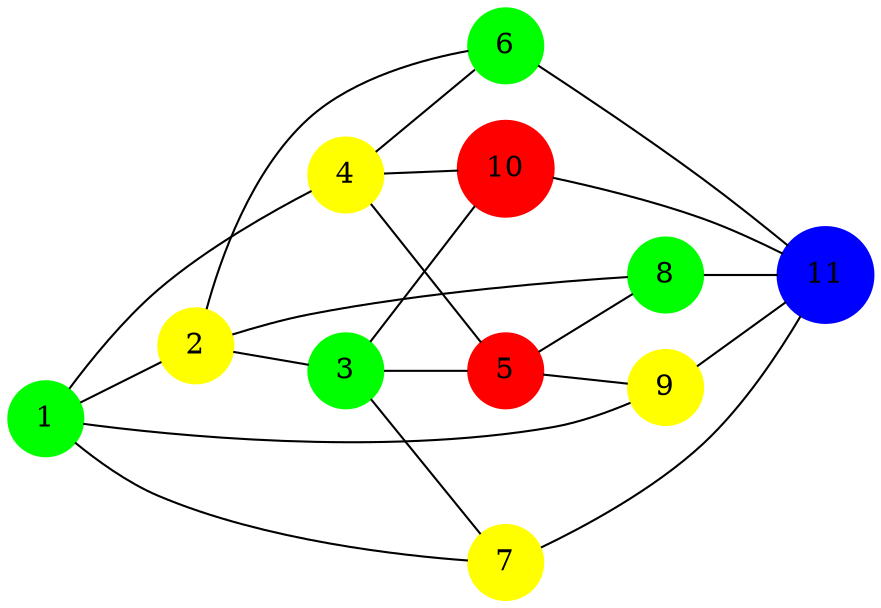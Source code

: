 digraph D {
	rankdir=LR;

	1 [shape=circle, style=filled, color=green]
	2 [shape=circle, style=filled, color=yellow]
	3 [shape=circle, style=filled, color=green]
	4 [shape=circle, style=filled, color=yellow]
	5 [shape=circle, style=filled, color=red]
	6 [shape=circle, style=filled, color=green]
	7 [shape=circle, style=filled, color=yellow]
	8 [shape=circle, style=filled, color=green]
	9 [shape=circle, style=filled, color=yellow]
	10 [shape=circle, style=filled, color=red]
	11 [shape=circle, style=filled, color=blue]

	1 -> 2 [arrowhead=none]
	1 -> 4 [arrowhead=none]
	1 -> 7 [arrowhead=none]
	1 -> 9 [arrowhead=none]
	2 -> 3 [arrowhead=none]
	2 -> 6 [arrowhead=none]
	2 -> 8 [arrowhead=none]
	3 -> 5 [arrowhead=none]
	3 -> 7 [arrowhead=none]
	3 -> 10 [arrowhead=none]
	4 -> 5 [arrowhead=none]
	4 -> 6 [arrowhead=none]
	4 -> 10 [arrowhead=none]
	5 -> 8 [arrowhead=none]
	5 -> 9 [arrowhead=none]
	6 -> 11 [arrowhead=none]
	7 -> 11 [arrowhead=none]
	8 -> 11 [arrowhead=none]
	9 -> 11 [arrowhead=none]
	10 -> 11 [arrowhead=none]
}
